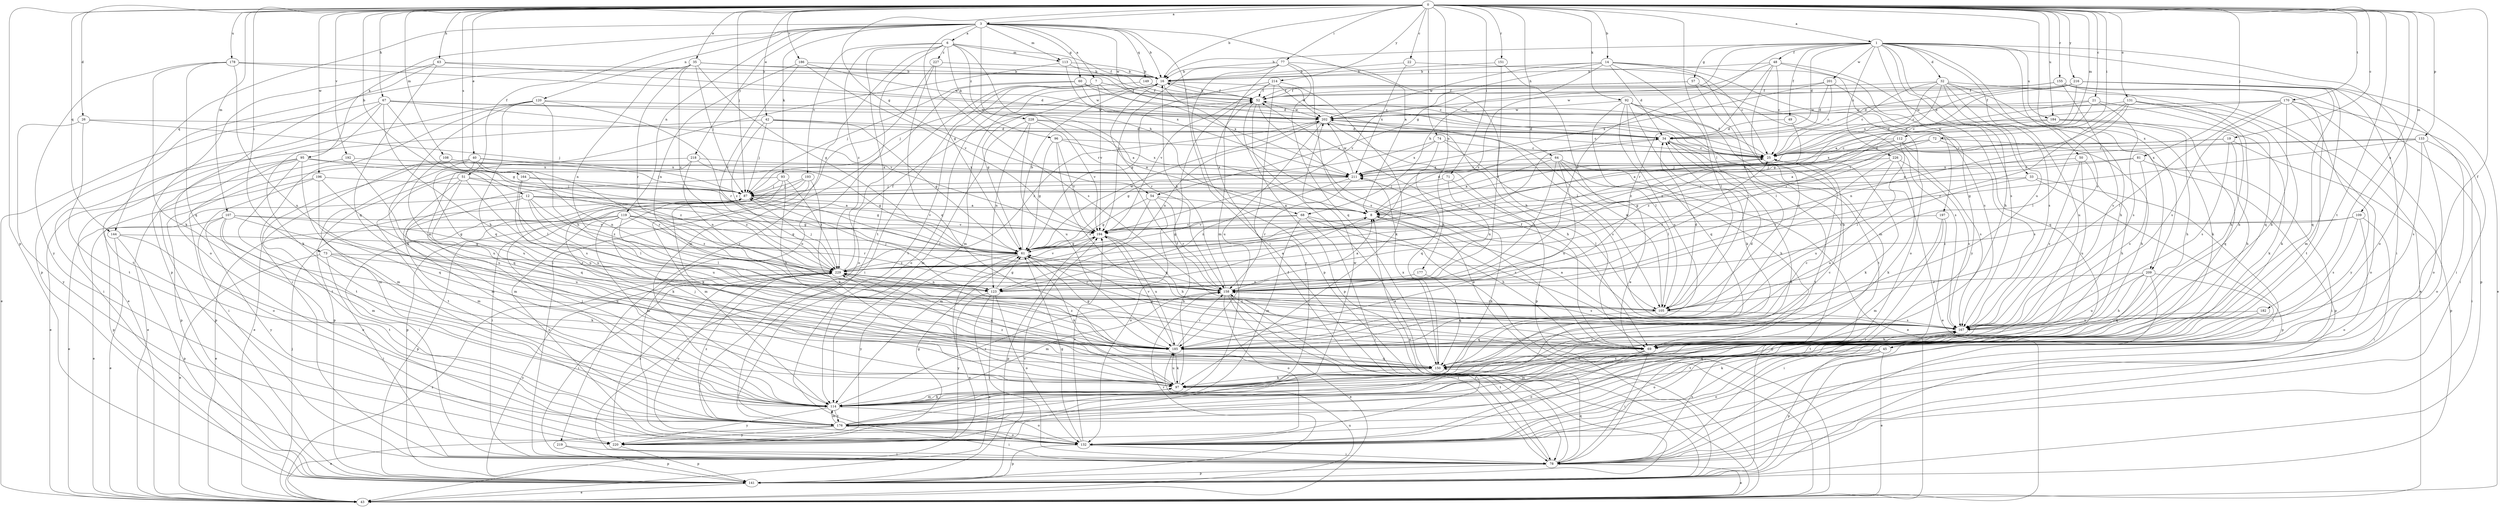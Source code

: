 strict digraph  {
0;
1;
3;
6;
7;
8;
12;
14;
16;
19;
21;
22;
25;
26;
32;
33;
34;
35;
40;
42;
43;
45;
48;
49;
50;
51;
52;
54;
57;
60;
61;
63;
64;
67;
68;
69;
71;
72;
73;
74;
77;
78;
81;
87;
92;
93;
95;
96;
97;
105;
107;
108;
109;
112;
113;
114;
119;
120;
123;
131;
132;
133;
141;
144;
149;
150;
151;
155;
158;
164;
167;
170;
176;
177;
178;
182;
184;
185;
186;
192;
193;
194;
196;
197;
201;
202;
209;
211;
214;
216;
218;
219;
220;
226;
227;
228;
229;
0 -> 1  [label=a];
0 -> 3  [label=a];
0 -> 12  [label=b];
0 -> 14  [label=b];
0 -> 16  [label=b];
0 -> 19  [label=c];
0 -> 21  [label=c];
0 -> 22  [label=c];
0 -> 26  [label=d];
0 -> 35  [label=e];
0 -> 40  [label=e];
0 -> 42  [label=e];
0 -> 45  [label=f];
0 -> 54  [label=g];
0 -> 63  [label=h];
0 -> 64  [label=h];
0 -> 67  [label=h];
0 -> 71  [label=i];
0 -> 72  [label=i];
0 -> 73  [label=i];
0 -> 74  [label=i];
0 -> 77  [label=i];
0 -> 81  [label=j];
0 -> 87  [label=j];
0 -> 92  [label=k];
0 -> 105  [label=l];
0 -> 107  [label=m];
0 -> 108  [label=m];
0 -> 109  [label=m];
0 -> 112  [label=m];
0 -> 131  [label=o];
0 -> 133  [label=p];
0 -> 141  [label=p];
0 -> 144  [label=q];
0 -> 151  [label=r];
0 -> 155  [label=r];
0 -> 164  [label=s];
0 -> 170  [label=t];
0 -> 176  [label=t];
0 -> 177  [label=u];
0 -> 178  [label=u];
0 -> 182  [label=u];
0 -> 184  [label=u];
0 -> 186  [label=v];
0 -> 192  [label=v];
0 -> 196  [label=w];
0 -> 209  [label=x];
0 -> 214  [label=y];
0 -> 216  [label=y];
1 -> 16  [label=b];
1 -> 32  [label=d];
1 -> 33  [label=d];
1 -> 34  [label=d];
1 -> 48  [label=f];
1 -> 49  [label=f];
1 -> 50  [label=f];
1 -> 54  [label=g];
1 -> 57  [label=g];
1 -> 78  [label=i];
1 -> 132  [label=o];
1 -> 158  [label=r];
1 -> 167  [label=s];
1 -> 184  [label=u];
1 -> 185  [label=u];
1 -> 197  [label=w];
1 -> 201  [label=w];
1 -> 209  [label=x];
1 -> 226  [label=z];
3 -> 6  [label=a];
3 -> 7  [label=a];
3 -> 8  [label=a];
3 -> 16  [label=b];
3 -> 51  [label=f];
3 -> 60  [label=g];
3 -> 61  [label=g];
3 -> 78  [label=i];
3 -> 93  [label=k];
3 -> 95  [label=k];
3 -> 113  [label=m];
3 -> 119  [label=n];
3 -> 120  [label=n];
3 -> 144  [label=q];
3 -> 149  [label=q];
3 -> 158  [label=r];
3 -> 202  [label=w];
3 -> 218  [label=y];
6 -> 52  [label=f];
6 -> 68  [label=h];
6 -> 96  [label=k];
6 -> 113  [label=m];
6 -> 132  [label=o];
6 -> 176  [label=t];
6 -> 193  [label=v];
6 -> 219  [label=y];
6 -> 227  [label=z];
6 -> 228  [label=z];
6 -> 229  [label=z];
7 -> 52  [label=f];
7 -> 78  [label=i];
7 -> 132  [label=o];
7 -> 176  [label=t];
7 -> 194  [label=v];
7 -> 211  [label=x];
8 -> 34  [label=d];
8 -> 167  [label=s];
8 -> 194  [label=v];
12 -> 8  [label=a];
12 -> 43  [label=e];
12 -> 61  [label=g];
12 -> 105  [label=l];
12 -> 114  [label=m];
12 -> 185  [label=u];
12 -> 194  [label=v];
12 -> 229  [label=z];
14 -> 16  [label=b];
14 -> 34  [label=d];
14 -> 68  [label=h];
14 -> 105  [label=l];
14 -> 114  [label=m];
14 -> 132  [label=o];
14 -> 167  [label=s];
14 -> 194  [label=v];
14 -> 202  [label=w];
16 -> 52  [label=f];
16 -> 61  [label=g];
16 -> 105  [label=l];
16 -> 114  [label=m];
16 -> 158  [label=r];
16 -> 167  [label=s];
19 -> 8  [label=a];
19 -> 25  [label=c];
19 -> 69  [label=h];
19 -> 87  [label=j];
19 -> 141  [label=p];
19 -> 167  [label=s];
21 -> 25  [label=c];
21 -> 69  [label=h];
21 -> 167  [label=s];
21 -> 194  [label=v];
21 -> 202  [label=w];
22 -> 16  [label=b];
22 -> 25  [label=c];
22 -> 211  [label=x];
25 -> 52  [label=f];
25 -> 97  [label=k];
25 -> 211  [label=x];
26 -> 34  [label=d];
26 -> 87  [label=j];
26 -> 176  [label=t];
26 -> 220  [label=y];
32 -> 25  [label=c];
32 -> 43  [label=e];
32 -> 52  [label=f];
32 -> 61  [label=g];
32 -> 69  [label=h];
32 -> 97  [label=k];
32 -> 167  [label=s];
32 -> 185  [label=u];
32 -> 211  [label=x];
33 -> 78  [label=i];
33 -> 87  [label=j];
33 -> 141  [label=p];
33 -> 185  [label=u];
34 -> 25  [label=c];
34 -> 43  [label=e];
34 -> 176  [label=t];
34 -> 229  [label=z];
35 -> 16  [label=b];
35 -> 25  [label=c];
35 -> 61  [label=g];
35 -> 87  [label=j];
35 -> 123  [label=n];
35 -> 141  [label=p];
35 -> 158  [label=r];
35 -> 229  [label=z];
40 -> 87  [label=j];
40 -> 114  [label=m];
40 -> 123  [label=n];
40 -> 141  [label=p];
40 -> 158  [label=r];
40 -> 176  [label=t];
40 -> 185  [label=u];
40 -> 211  [label=x];
42 -> 25  [label=c];
42 -> 34  [label=d];
42 -> 61  [label=g];
42 -> 78  [label=i];
42 -> 87  [label=j];
42 -> 229  [label=z];
43 -> 87  [label=j];
43 -> 185  [label=u];
43 -> 229  [label=z];
45 -> 43  [label=e];
45 -> 97  [label=k];
45 -> 132  [label=o];
45 -> 141  [label=p];
45 -> 150  [label=q];
48 -> 16  [label=b];
48 -> 25  [label=c];
48 -> 69  [label=h];
48 -> 158  [label=r];
48 -> 185  [label=u];
48 -> 220  [label=y];
48 -> 229  [label=z];
49 -> 34  [label=d];
49 -> 229  [label=z];
50 -> 69  [label=h];
50 -> 167  [label=s];
50 -> 185  [label=u];
50 -> 211  [label=x];
51 -> 87  [label=j];
51 -> 114  [label=m];
51 -> 150  [label=q];
51 -> 176  [label=t];
51 -> 185  [label=u];
51 -> 229  [label=z];
52 -> 16  [label=b];
52 -> 43  [label=e];
52 -> 69  [label=h];
52 -> 141  [label=p];
52 -> 202  [label=w];
54 -> 8  [label=a];
54 -> 61  [label=g];
54 -> 114  [label=m];
54 -> 132  [label=o];
54 -> 158  [label=r];
57 -> 52  [label=f];
57 -> 87  [label=j];
57 -> 105  [label=l];
57 -> 167  [label=s];
60 -> 34  [label=d];
60 -> 52  [label=f];
60 -> 87  [label=j];
60 -> 114  [label=m];
60 -> 202  [label=w];
61 -> 16  [label=b];
61 -> 25  [label=c];
61 -> 43  [label=e];
61 -> 69  [label=h];
61 -> 97  [label=k];
61 -> 202  [label=w];
61 -> 220  [label=y];
61 -> 229  [label=z];
63 -> 16  [label=b];
63 -> 34  [label=d];
63 -> 132  [label=o];
63 -> 141  [label=p];
63 -> 150  [label=q];
64 -> 8  [label=a];
64 -> 43  [label=e];
64 -> 69  [label=h];
64 -> 105  [label=l];
64 -> 158  [label=r];
64 -> 185  [label=u];
64 -> 211  [label=x];
67 -> 8  [label=a];
67 -> 43  [label=e];
67 -> 61  [label=g];
67 -> 69  [label=h];
67 -> 97  [label=k];
67 -> 176  [label=t];
67 -> 194  [label=v];
67 -> 202  [label=w];
68 -> 43  [label=e];
68 -> 61  [label=g];
68 -> 69  [label=h];
68 -> 78  [label=i];
68 -> 114  [label=m];
68 -> 194  [label=v];
69 -> 52  [label=f];
69 -> 61  [label=g];
69 -> 78  [label=i];
69 -> 114  [label=m];
69 -> 132  [label=o];
69 -> 176  [label=t];
71 -> 87  [label=j];
71 -> 105  [label=l];
71 -> 123  [label=n];
72 -> 25  [label=c];
72 -> 69  [label=h];
72 -> 87  [label=j];
72 -> 167  [label=s];
72 -> 229  [label=z];
73 -> 43  [label=e];
73 -> 78  [label=i];
73 -> 97  [label=k];
73 -> 185  [label=u];
73 -> 229  [label=z];
74 -> 25  [label=c];
74 -> 61  [label=g];
74 -> 150  [label=q];
74 -> 167  [label=s];
74 -> 211  [label=x];
77 -> 16  [label=b];
77 -> 43  [label=e];
77 -> 69  [label=h];
77 -> 114  [label=m];
77 -> 141  [label=p];
77 -> 150  [label=q];
77 -> 194  [label=v];
78 -> 8  [label=a];
78 -> 43  [label=e];
78 -> 141  [label=p];
78 -> 150  [label=q];
78 -> 158  [label=r];
78 -> 167  [label=s];
81 -> 61  [label=g];
81 -> 78  [label=i];
81 -> 167  [label=s];
81 -> 211  [label=x];
87 -> 8  [label=a];
87 -> 78  [label=i];
87 -> 97  [label=k];
87 -> 158  [label=r];
92 -> 69  [label=h];
92 -> 97  [label=k];
92 -> 105  [label=l];
92 -> 150  [label=q];
92 -> 167  [label=s];
92 -> 176  [label=t];
92 -> 185  [label=u];
92 -> 202  [label=w];
93 -> 69  [label=h];
93 -> 87  [label=j];
93 -> 97  [label=k];
93 -> 114  [label=m];
93 -> 229  [label=z];
95 -> 43  [label=e];
95 -> 78  [label=i];
95 -> 105  [label=l];
95 -> 114  [label=m];
95 -> 141  [label=p];
95 -> 176  [label=t];
95 -> 211  [label=x];
96 -> 25  [label=c];
96 -> 61  [label=g];
96 -> 167  [label=s];
96 -> 194  [label=v];
96 -> 211  [label=x];
97 -> 25  [label=c];
97 -> 52  [label=f];
97 -> 87  [label=j];
97 -> 114  [label=m];
97 -> 167  [label=s];
97 -> 185  [label=u];
97 -> 229  [label=z];
105 -> 34  [label=d];
105 -> 150  [label=q];
105 -> 158  [label=r];
105 -> 167  [label=s];
105 -> 202  [label=w];
107 -> 43  [label=e];
107 -> 61  [label=g];
107 -> 114  [label=m];
107 -> 132  [label=o];
107 -> 185  [label=u];
107 -> 194  [label=v];
107 -> 220  [label=y];
108 -> 150  [label=q];
108 -> 211  [label=x];
108 -> 229  [label=z];
109 -> 78  [label=i];
109 -> 132  [label=o];
109 -> 167  [label=s];
109 -> 194  [label=v];
109 -> 229  [label=z];
112 -> 8  [label=a];
112 -> 25  [label=c];
112 -> 105  [label=l];
112 -> 141  [label=p];
112 -> 167  [label=s];
112 -> 211  [label=x];
113 -> 16  [label=b];
113 -> 25  [label=c];
113 -> 114  [label=m];
113 -> 211  [label=x];
114 -> 87  [label=j];
114 -> 97  [label=k];
114 -> 132  [label=o];
114 -> 158  [label=r];
114 -> 176  [label=t];
114 -> 202  [label=w];
114 -> 220  [label=y];
119 -> 43  [label=e];
119 -> 61  [label=g];
119 -> 105  [label=l];
119 -> 114  [label=m];
119 -> 132  [label=o];
119 -> 141  [label=p];
119 -> 158  [label=r];
119 -> 194  [label=v];
119 -> 229  [label=z];
120 -> 43  [label=e];
120 -> 69  [label=h];
120 -> 78  [label=i];
120 -> 97  [label=k];
120 -> 150  [label=q];
120 -> 158  [label=r];
120 -> 202  [label=w];
123 -> 8  [label=a];
123 -> 25  [label=c];
123 -> 43  [label=e];
123 -> 61  [label=g];
123 -> 78  [label=i];
123 -> 87  [label=j];
123 -> 132  [label=o];
123 -> 220  [label=y];
131 -> 69  [label=h];
131 -> 97  [label=k];
131 -> 105  [label=l];
131 -> 123  [label=n];
131 -> 132  [label=o];
131 -> 158  [label=r];
131 -> 202  [label=w];
132 -> 52  [label=f];
132 -> 61  [label=g];
132 -> 78  [label=i];
132 -> 141  [label=p];
132 -> 194  [label=v];
133 -> 8  [label=a];
133 -> 25  [label=c];
133 -> 61  [label=g];
133 -> 78  [label=i];
133 -> 132  [label=o];
133 -> 167  [label=s];
141 -> 43  [label=e];
141 -> 158  [label=r];
141 -> 194  [label=v];
141 -> 229  [label=z];
144 -> 43  [label=e];
144 -> 61  [label=g];
144 -> 141  [label=p];
144 -> 176  [label=t];
149 -> 52  [label=f];
149 -> 132  [label=o];
150 -> 25  [label=c];
150 -> 97  [label=k];
150 -> 211  [label=x];
151 -> 16  [label=b];
151 -> 43  [label=e];
151 -> 158  [label=r];
155 -> 52  [label=f];
155 -> 141  [label=p];
155 -> 150  [label=q];
155 -> 167  [label=s];
155 -> 176  [label=t];
155 -> 202  [label=w];
158 -> 8  [label=a];
158 -> 16  [label=b];
158 -> 43  [label=e];
158 -> 61  [label=g];
158 -> 78  [label=i];
158 -> 105  [label=l];
158 -> 114  [label=m];
158 -> 132  [label=o];
158 -> 167  [label=s];
164 -> 61  [label=g];
164 -> 87  [label=j];
164 -> 167  [label=s];
164 -> 185  [label=u];
167 -> 8  [label=a];
167 -> 69  [label=h];
167 -> 132  [label=o];
167 -> 185  [label=u];
167 -> 229  [label=z];
170 -> 25  [label=c];
170 -> 69  [label=h];
170 -> 78  [label=i];
170 -> 105  [label=l];
170 -> 132  [label=o];
170 -> 167  [label=s];
170 -> 202  [label=w];
170 -> 220  [label=y];
176 -> 34  [label=d];
176 -> 43  [label=e];
176 -> 78  [label=i];
176 -> 114  [label=m];
176 -> 132  [label=o];
176 -> 211  [label=x];
176 -> 220  [label=y];
176 -> 229  [label=z];
177 -> 123  [label=n];
177 -> 150  [label=q];
178 -> 16  [label=b];
178 -> 25  [label=c];
178 -> 97  [label=k];
178 -> 150  [label=q];
178 -> 185  [label=u];
178 -> 220  [label=y];
182 -> 167  [label=s];
182 -> 176  [label=t];
184 -> 34  [label=d];
184 -> 69  [label=h];
184 -> 97  [label=k];
184 -> 150  [label=q];
184 -> 229  [label=z];
185 -> 34  [label=d];
185 -> 61  [label=g];
185 -> 97  [label=k];
185 -> 150  [label=q];
185 -> 158  [label=r];
185 -> 194  [label=v];
185 -> 229  [label=z];
186 -> 16  [label=b];
186 -> 123  [label=n];
186 -> 194  [label=v];
186 -> 202  [label=w];
186 -> 229  [label=z];
192 -> 43  [label=e];
192 -> 185  [label=u];
192 -> 211  [label=x];
193 -> 78  [label=i];
193 -> 87  [label=j];
193 -> 97  [label=k];
193 -> 114  [label=m];
193 -> 141  [label=p];
194 -> 61  [label=g];
194 -> 69  [label=h];
194 -> 141  [label=p];
194 -> 185  [label=u];
196 -> 87  [label=j];
196 -> 132  [label=o];
196 -> 141  [label=p];
196 -> 150  [label=q];
196 -> 185  [label=u];
197 -> 78  [label=i];
197 -> 114  [label=m];
197 -> 141  [label=p];
197 -> 194  [label=v];
201 -> 25  [label=c];
201 -> 34  [label=d];
201 -> 52  [label=f];
201 -> 150  [label=q];
201 -> 211  [label=x];
202 -> 34  [label=d];
202 -> 69  [label=h];
202 -> 123  [label=n];
202 -> 141  [label=p];
202 -> 185  [label=u];
202 -> 229  [label=z];
209 -> 69  [label=h];
209 -> 78  [label=i];
209 -> 150  [label=q];
209 -> 158  [label=r];
209 -> 176  [label=t];
209 -> 185  [label=u];
211 -> 87  [label=j];
211 -> 123  [label=n];
211 -> 158  [label=r];
211 -> 202  [label=w];
214 -> 52  [label=f];
214 -> 61  [label=g];
214 -> 97  [label=k];
214 -> 194  [label=v];
214 -> 202  [label=w];
214 -> 220  [label=y];
216 -> 8  [label=a];
216 -> 25  [label=c];
216 -> 34  [label=d];
216 -> 43  [label=e];
216 -> 52  [label=f];
216 -> 78  [label=i];
216 -> 114  [label=m];
216 -> 150  [label=q];
216 -> 158  [label=r];
218 -> 43  [label=e];
218 -> 61  [label=g];
218 -> 123  [label=n];
218 -> 141  [label=p];
218 -> 211  [label=x];
219 -> 78  [label=i];
219 -> 141  [label=p];
220 -> 61  [label=g];
220 -> 141  [label=p];
220 -> 229  [label=z];
226 -> 97  [label=k];
226 -> 158  [label=r];
226 -> 167  [label=s];
226 -> 185  [label=u];
226 -> 211  [label=x];
227 -> 16  [label=b];
227 -> 78  [label=i];
227 -> 150  [label=q];
227 -> 167  [label=s];
228 -> 8  [label=a];
228 -> 34  [label=d];
228 -> 114  [label=m];
228 -> 123  [label=n];
228 -> 185  [label=u];
228 -> 194  [label=v];
229 -> 52  [label=f];
229 -> 78  [label=i];
229 -> 87  [label=j];
229 -> 123  [label=n];
229 -> 132  [label=o];
229 -> 150  [label=q];
229 -> 158  [label=r];
229 -> 194  [label=v];
}
